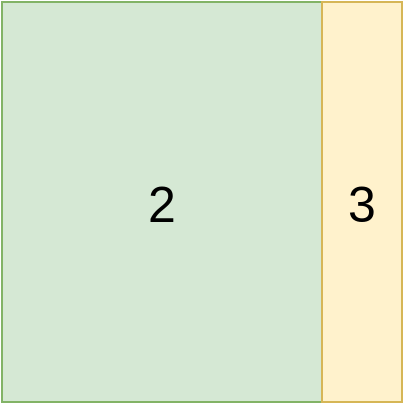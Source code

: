 <mxfile version="24.6.2" type="github">
  <diagram name="第 1 页" id="NqgVfmGTkQCIiaYDpoP2">
    <mxGraphModel dx="1213" dy="746" grid="1" gridSize="10" guides="1" tooltips="1" connect="1" arrows="1" fold="1" page="1" pageScale="1" pageWidth="827" pageHeight="1169" math="0" shadow="0">
      <root>
        <mxCell id="0" />
        <mxCell id="1" parent="0" />
        <mxCell id="3mhjlBh3lIDY1klt2XZA-1" value="2" style="rounded=0;whiteSpace=wrap;html=1;fillColor=#d5e8d4;strokeColor=#82b366;fontSize=25;" vertex="1" parent="1">
          <mxGeometry x="280" y="240" width="160" height="200" as="geometry" />
        </mxCell>
        <mxCell id="3mhjlBh3lIDY1klt2XZA-2" value="3" style="rounded=0;whiteSpace=wrap;html=1;fillColor=#fff2cc;strokeColor=#d6b656;fontSize=25;" vertex="1" parent="1">
          <mxGeometry x="440" y="240" width="40" height="200" as="geometry" />
        </mxCell>
      </root>
    </mxGraphModel>
  </diagram>
</mxfile>
